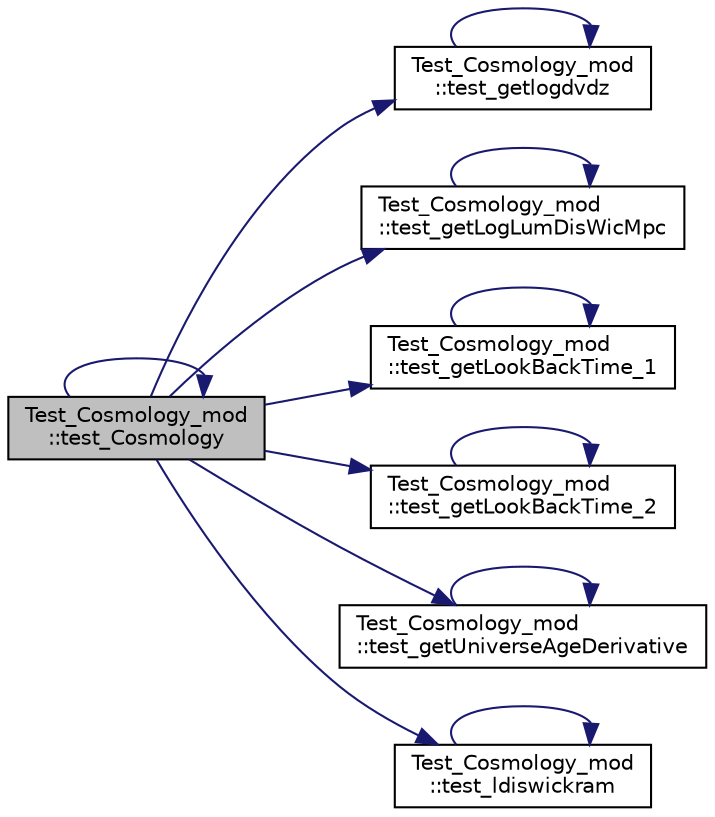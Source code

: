 digraph "Test_Cosmology_mod::test_Cosmology"
{
 // LATEX_PDF_SIZE
  edge [fontname="Helvetica",fontsize="10",labelfontname="Helvetica",labelfontsize="10"];
  node [fontname="Helvetica",fontsize="10",shape=record];
  rankdir="LR";
  Node1 [label="Test_Cosmology_mod\l::test_Cosmology",height=0.2,width=0.4,color="black", fillcolor="grey75", style="filled", fontcolor="black",tooltip=" "];
  Node1 -> Node1 [color="midnightblue",fontsize="10",style="solid",fontname="Helvetica"];
  Node1 -> Node2 [color="midnightblue",fontsize="10",style="solid",fontname="Helvetica"];
  Node2 [label="Test_Cosmology_mod\l::test_getlogdvdz",height=0.2,width=0.4,color="black", fillcolor="white", style="filled",URL="$namespaceTest__Cosmology__mod.html#ad18dbbe88ba53d439e9f0a83cd8d1b1c",tooltip=" "];
  Node2 -> Node2 [color="midnightblue",fontsize="10",style="solid",fontname="Helvetica"];
  Node1 -> Node3 [color="midnightblue",fontsize="10",style="solid",fontname="Helvetica"];
  Node3 [label="Test_Cosmology_mod\l::test_getLogLumDisWicMpc",height=0.2,width=0.4,color="black", fillcolor="white", style="filled",URL="$namespaceTest__Cosmology__mod.html#ab9fa41eb49b13d011b53bdf8318dd827",tooltip=" "];
  Node3 -> Node3 [color="midnightblue",fontsize="10",style="solid",fontname="Helvetica"];
  Node1 -> Node4 [color="midnightblue",fontsize="10",style="solid",fontname="Helvetica"];
  Node4 [label="Test_Cosmology_mod\l::test_getLookBackTime_1",height=0.2,width=0.4,color="black", fillcolor="white", style="filled",URL="$namespaceTest__Cosmology__mod.html#a8a079b092e2dfd54a92117e69f415ceb",tooltip=" "];
  Node4 -> Node4 [color="midnightblue",fontsize="10",style="solid",fontname="Helvetica"];
  Node1 -> Node5 [color="midnightblue",fontsize="10",style="solid",fontname="Helvetica"];
  Node5 [label="Test_Cosmology_mod\l::test_getLookBackTime_2",height=0.2,width=0.4,color="black", fillcolor="white", style="filled",URL="$namespaceTest__Cosmology__mod.html#a951517d9871ed8fe4273fe53e9e647e1",tooltip=" "];
  Node5 -> Node5 [color="midnightblue",fontsize="10",style="solid",fontname="Helvetica"];
  Node1 -> Node6 [color="midnightblue",fontsize="10",style="solid",fontname="Helvetica"];
  Node6 [label="Test_Cosmology_mod\l::test_getUniverseAgeDerivative",height=0.2,width=0.4,color="black", fillcolor="white", style="filled",URL="$namespaceTest__Cosmology__mod.html#a00b36439e20e9afbba33b6f1e385d57c",tooltip=" "];
  Node6 -> Node6 [color="midnightblue",fontsize="10",style="solid",fontname="Helvetica"];
  Node1 -> Node7 [color="midnightblue",fontsize="10",style="solid",fontname="Helvetica"];
  Node7 [label="Test_Cosmology_mod\l::test_ldiswickram",height=0.2,width=0.4,color="black", fillcolor="white", style="filled",URL="$namespaceTest__Cosmology__mod.html#ac0355e827cdb5c6b13cdc0a566549479",tooltip=" "];
  Node7 -> Node7 [color="midnightblue",fontsize="10",style="solid",fontname="Helvetica"];
}
